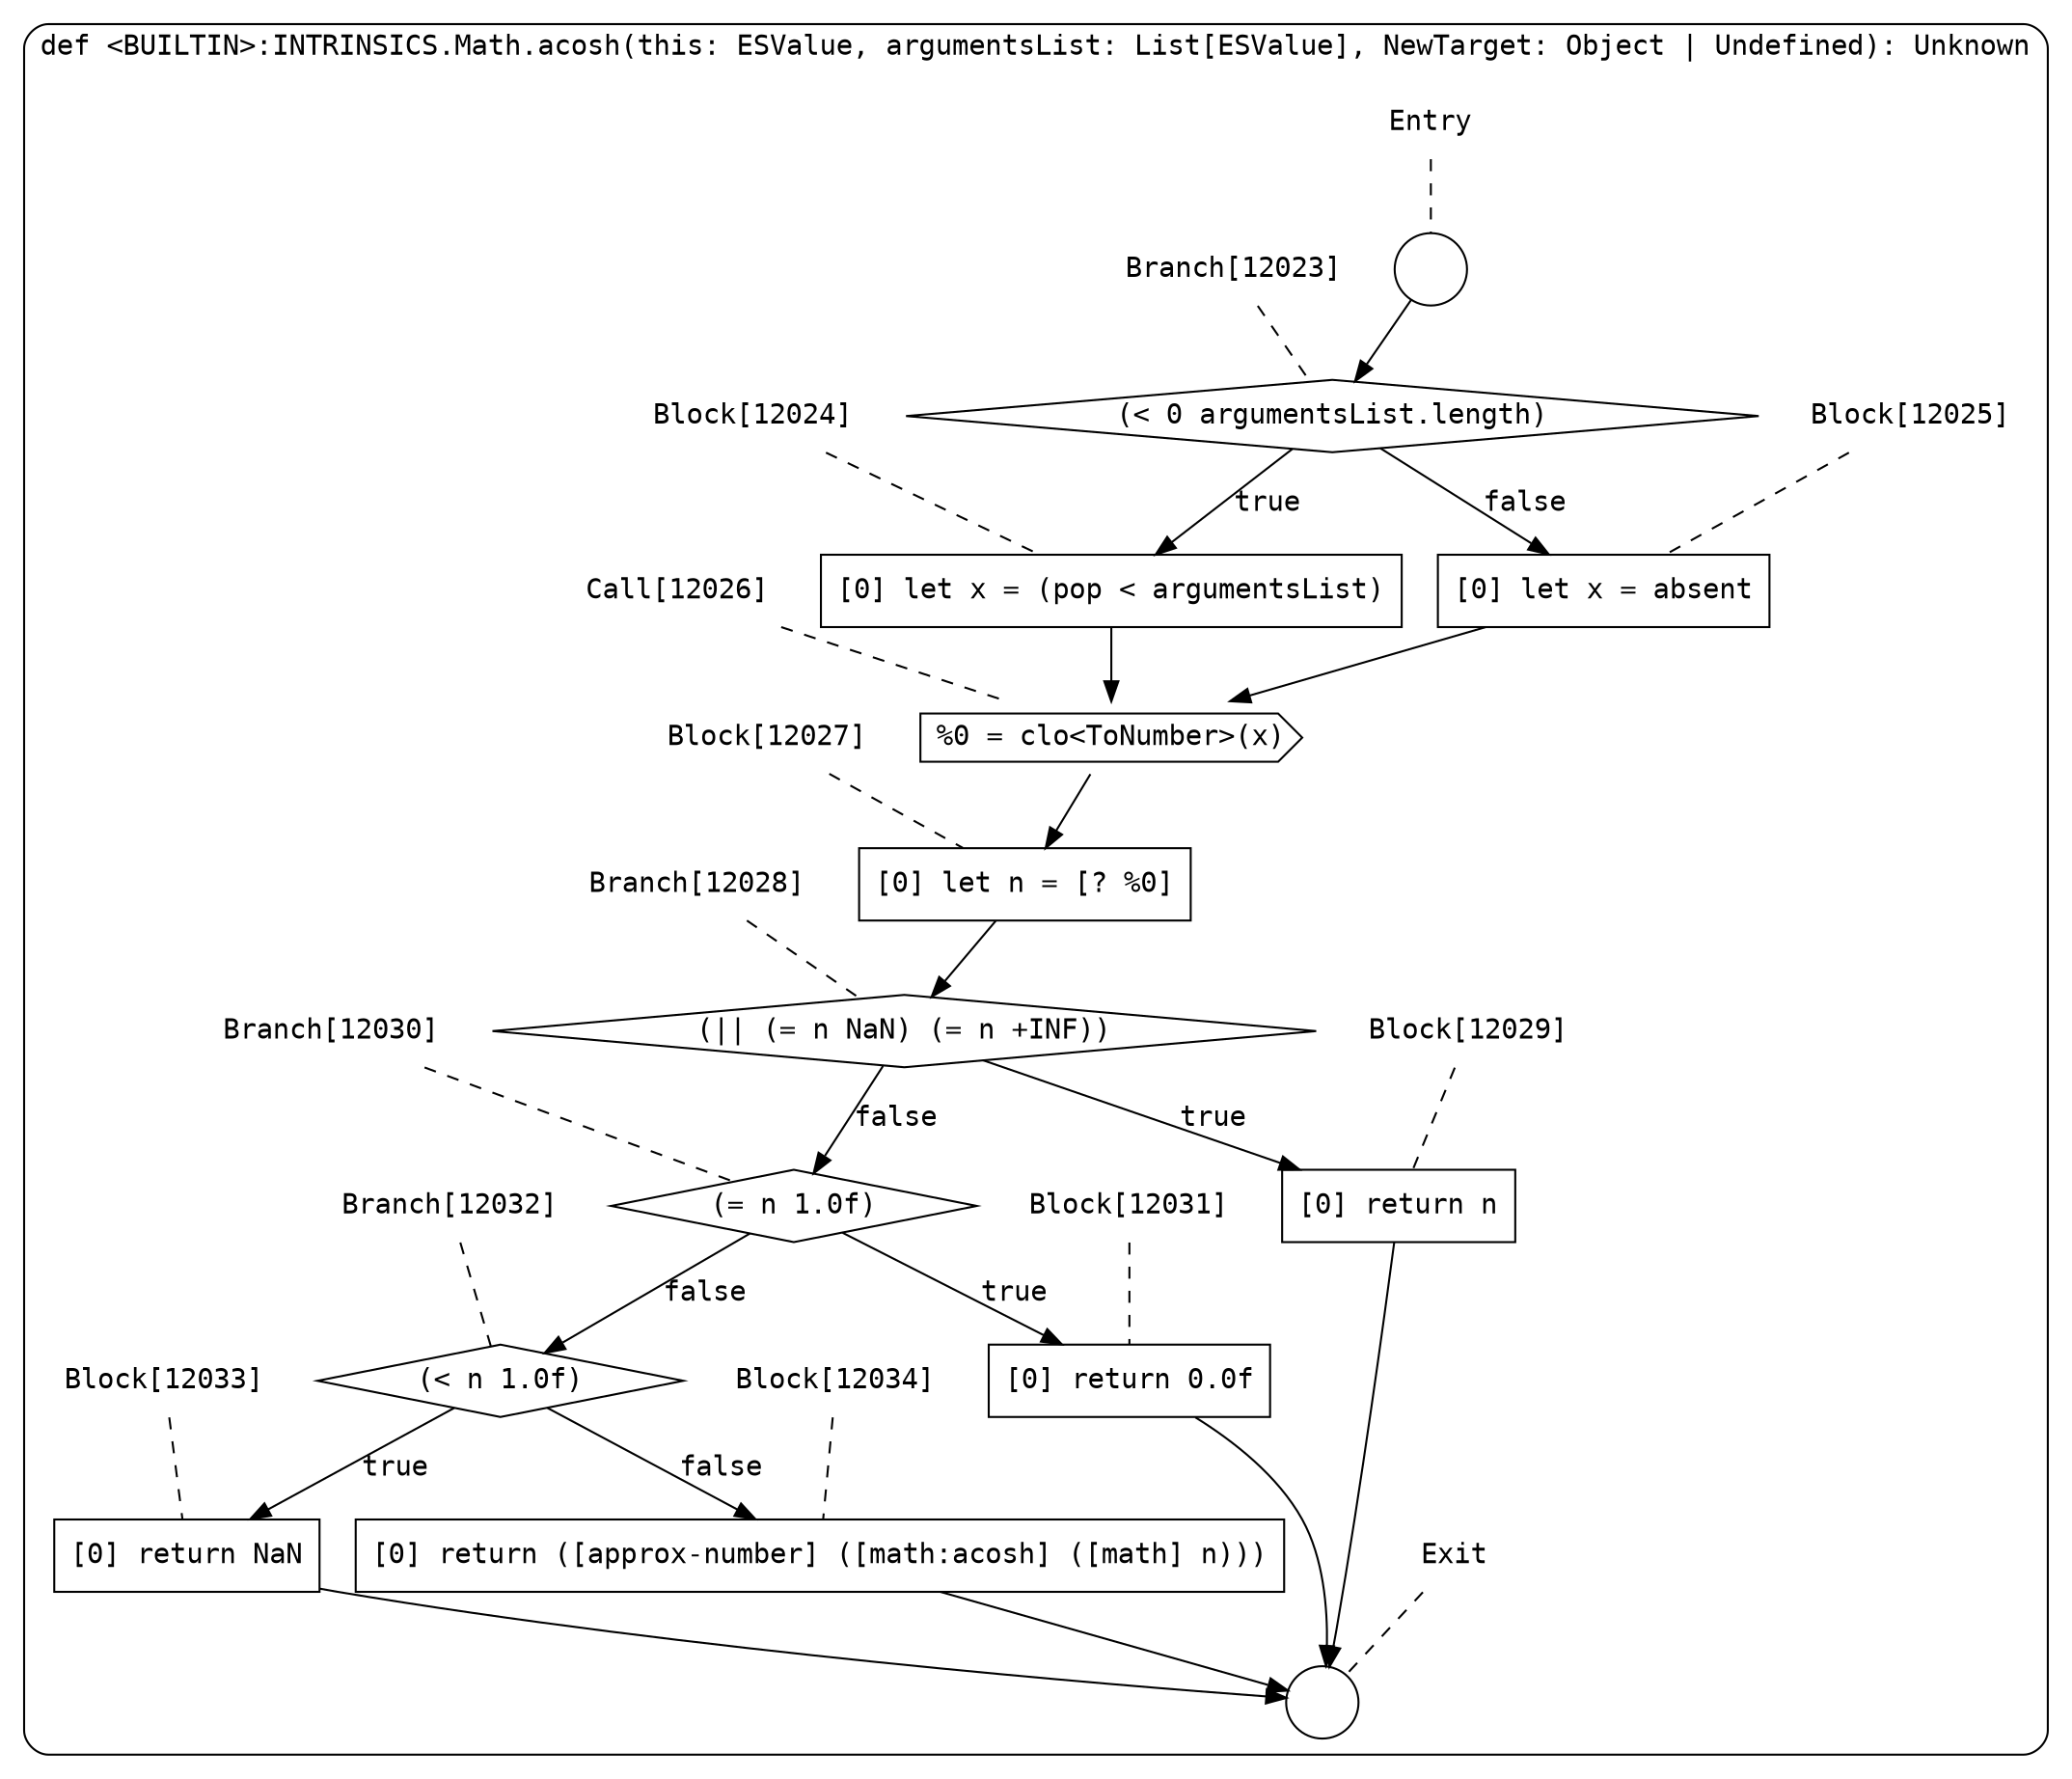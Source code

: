digraph {
  graph [fontname = "Consolas"]
  node [fontname = "Consolas"]
  edge [fontname = "Consolas"]
  subgraph cluster2078 {
    label = "def <BUILTIN>:INTRINSICS.Math.acosh(this: ESValue, argumentsList: List[ESValue], NewTarget: Object | Undefined): Unknown"
    style = rounded
    cluster2078_entry_name [shape=none, label=<<font color="black">Entry</font>>]
    cluster2078_entry_name -> cluster2078_entry [arrowhead=none, color="black", style=dashed]
    cluster2078_entry [shape=circle label=" " color="black" fillcolor="white" style=filled]
    cluster2078_entry -> node12023 [color="black"]
    cluster2078_exit_name [shape=none, label=<<font color="black">Exit</font>>]
    cluster2078_exit_name -> cluster2078_exit [arrowhead=none, color="black", style=dashed]
    cluster2078_exit [shape=circle label=" " color="black" fillcolor="white" style=filled]
    node12023_name [shape=none, label=<<font color="black">Branch[12023]</font>>]
    node12023_name -> node12023 [arrowhead=none, color="black", style=dashed]
    node12023 [shape=diamond, label=<<font color="black">(&lt; 0 argumentsList.length)</font>> color="black" fillcolor="white", style=filled]
    node12023 -> node12024 [label=<<font color="black">true</font>> color="black"]
    node12023 -> node12025 [label=<<font color="black">false</font>> color="black"]
    node12024_name [shape=none, label=<<font color="black">Block[12024]</font>>]
    node12024_name -> node12024 [arrowhead=none, color="black", style=dashed]
    node12024 [shape=box, label=<<font color="black">[0] let x = (pop &lt; argumentsList)<BR ALIGN="LEFT"/></font>> color="black" fillcolor="white", style=filled]
    node12024 -> node12026 [color="black"]
    node12025_name [shape=none, label=<<font color="black">Block[12025]</font>>]
    node12025_name -> node12025 [arrowhead=none, color="black", style=dashed]
    node12025 [shape=box, label=<<font color="black">[0] let x = absent<BR ALIGN="LEFT"/></font>> color="black" fillcolor="white", style=filled]
    node12025 -> node12026 [color="black"]
    node12026_name [shape=none, label=<<font color="black">Call[12026]</font>>]
    node12026_name -> node12026 [arrowhead=none, color="black", style=dashed]
    node12026 [shape=cds, label=<<font color="black">%0 = clo&lt;ToNumber&gt;(x)</font>> color="black" fillcolor="white", style=filled]
    node12026 -> node12027 [color="black"]
    node12027_name [shape=none, label=<<font color="black">Block[12027]</font>>]
    node12027_name -> node12027 [arrowhead=none, color="black", style=dashed]
    node12027 [shape=box, label=<<font color="black">[0] let n = [? %0]<BR ALIGN="LEFT"/></font>> color="black" fillcolor="white", style=filled]
    node12027 -> node12028 [color="black"]
    node12028_name [shape=none, label=<<font color="black">Branch[12028]</font>>]
    node12028_name -> node12028 [arrowhead=none, color="black", style=dashed]
    node12028 [shape=diamond, label=<<font color="black">(|| (= n NaN) (= n +INF))</font>> color="black" fillcolor="white", style=filled]
    node12028 -> node12029 [label=<<font color="black">true</font>> color="black"]
    node12028 -> node12030 [label=<<font color="black">false</font>> color="black"]
    node12029_name [shape=none, label=<<font color="black">Block[12029]</font>>]
    node12029_name -> node12029 [arrowhead=none, color="black", style=dashed]
    node12029 [shape=box, label=<<font color="black">[0] return n<BR ALIGN="LEFT"/></font>> color="black" fillcolor="white", style=filled]
    node12029 -> cluster2078_exit [color="black"]
    node12030_name [shape=none, label=<<font color="black">Branch[12030]</font>>]
    node12030_name -> node12030 [arrowhead=none, color="black", style=dashed]
    node12030 [shape=diamond, label=<<font color="black">(= n 1.0f)</font>> color="black" fillcolor="white", style=filled]
    node12030 -> node12031 [label=<<font color="black">true</font>> color="black"]
    node12030 -> node12032 [label=<<font color="black">false</font>> color="black"]
    node12031_name [shape=none, label=<<font color="black">Block[12031]</font>>]
    node12031_name -> node12031 [arrowhead=none, color="black", style=dashed]
    node12031 [shape=box, label=<<font color="black">[0] return 0.0f<BR ALIGN="LEFT"/></font>> color="black" fillcolor="white", style=filled]
    node12031 -> cluster2078_exit [color="black"]
    node12032_name [shape=none, label=<<font color="black">Branch[12032]</font>>]
    node12032_name -> node12032 [arrowhead=none, color="black", style=dashed]
    node12032 [shape=diamond, label=<<font color="black">(&lt; n 1.0f)</font>> color="black" fillcolor="white", style=filled]
    node12032 -> node12033 [label=<<font color="black">true</font>> color="black"]
    node12032 -> node12034 [label=<<font color="black">false</font>> color="black"]
    node12033_name [shape=none, label=<<font color="black">Block[12033]</font>>]
    node12033_name -> node12033 [arrowhead=none, color="black", style=dashed]
    node12033 [shape=box, label=<<font color="black">[0] return NaN<BR ALIGN="LEFT"/></font>> color="black" fillcolor="white", style=filled]
    node12033 -> cluster2078_exit [color="black"]
    node12034_name [shape=none, label=<<font color="black">Block[12034]</font>>]
    node12034_name -> node12034 [arrowhead=none, color="black", style=dashed]
    node12034 [shape=box, label=<<font color="black">[0] return ([approx-number] ([math:acosh] ([math] n)))<BR ALIGN="LEFT"/></font>> color="black" fillcolor="white", style=filled]
    node12034 -> cluster2078_exit [color="black"]
  }
}